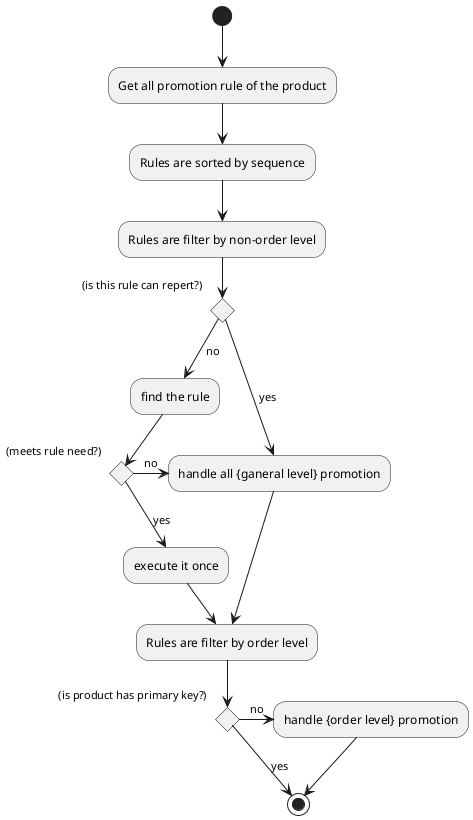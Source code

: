 @startuml priclist activity diagram

    (*) --> "Get all promotion rule of the product"
    --> "Rules are sorted by sequence"
    --> "Rules are filter by non-order level"
    if (is this rule can repert?) then
        -right--> [yes] "handle all {ganeral level} promotion"
    else
        --> [no] "find the rule"
        if (meets rule need?) then
            --> [yes] "execute it once"
            --> "Rules are filter by order level"
        else
            -right--> [no] "handle all {ganeral level} promotion"
            --> "Rules are filter by order level"
        endif
    endif
    
    if (is product has primary key?) then
        --> [yes](*)
    else
        -right--> [no] "handle {order level} promotion"
        --> (*)
    endif

@enduml